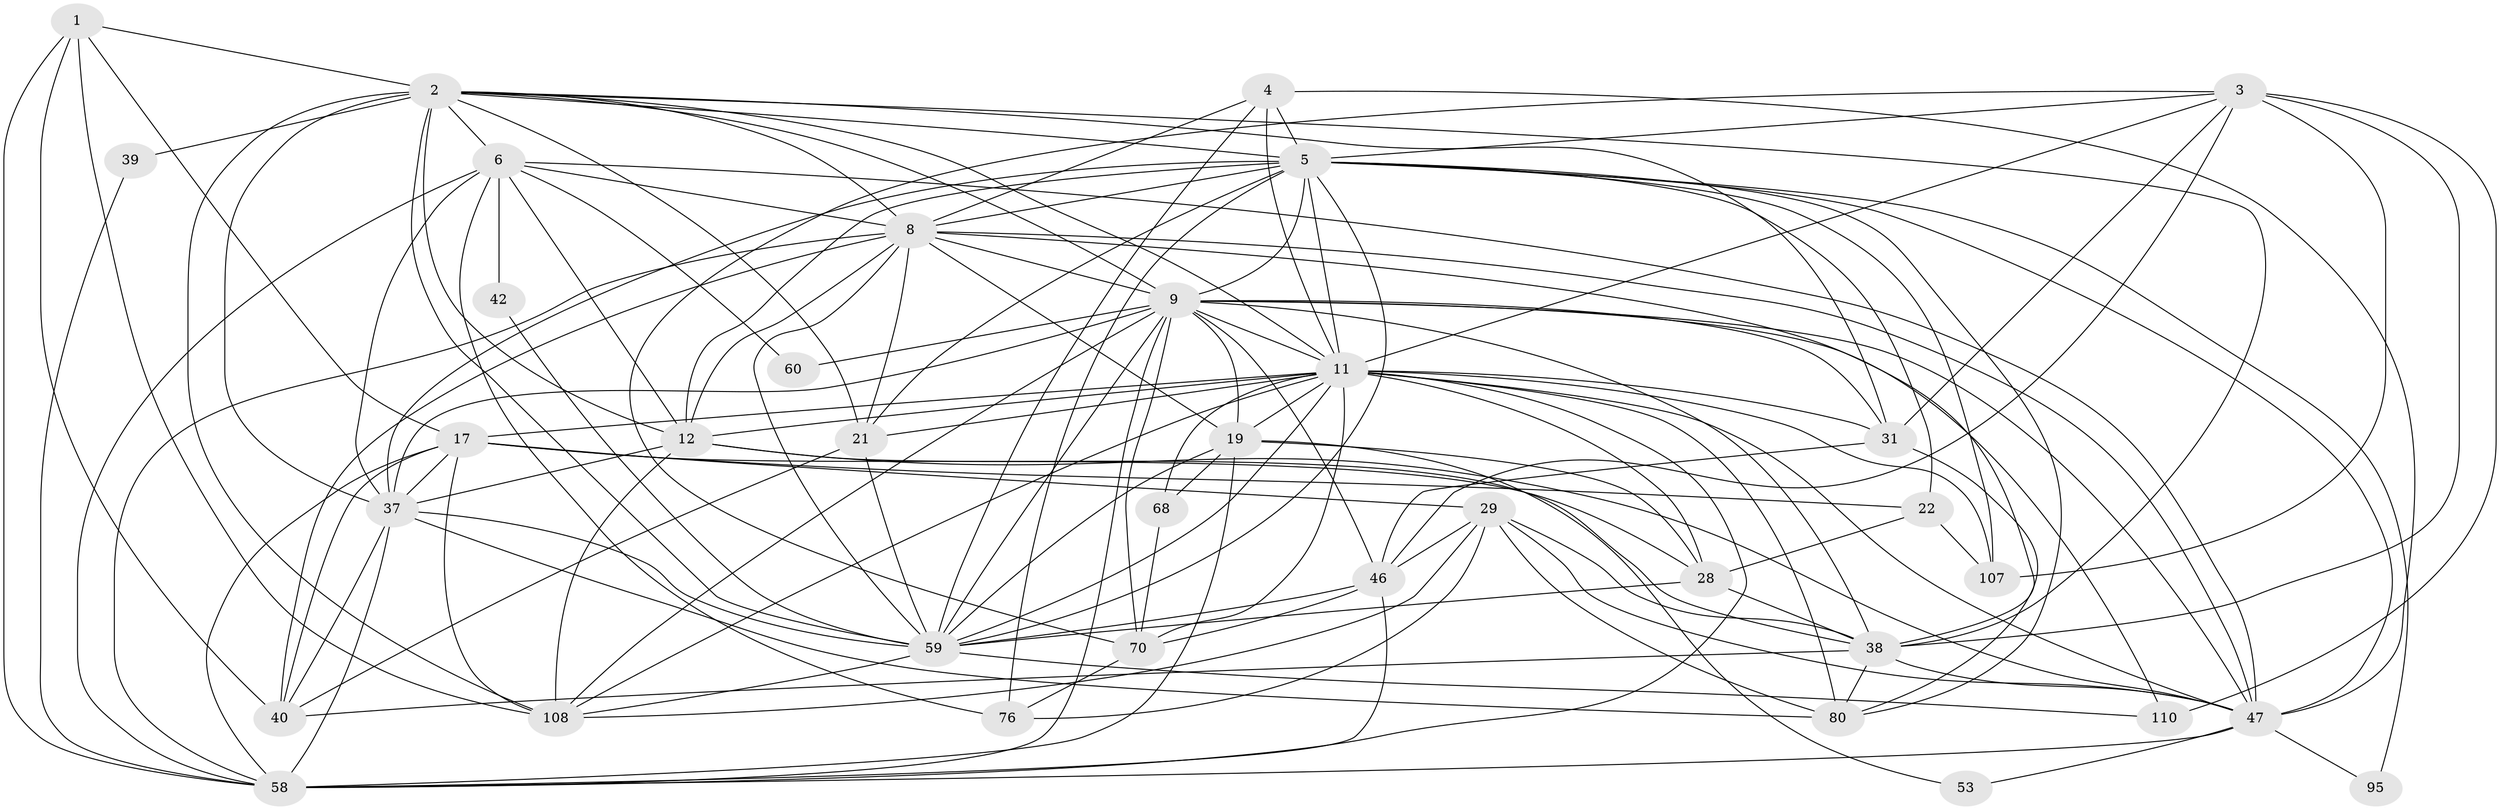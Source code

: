// original degree distribution, {2: 0.12195121951219512, 4: 0.3333333333333333, 5: 0.15447154471544716, 3: 0.2601626016260163, 8: 0.024390243902439025, 6: 0.06504065040650407, 7: 0.04065040650406504}
// Generated by graph-tools (version 1.1) at 2025/18/03/04/25 18:18:46]
// undirected, 36 vertices, 137 edges
graph export_dot {
graph [start="1"]
  node [color=gray90,style=filled];
  1 [super="+66+102"];
  2 [super="+118+7+48+96"];
  3 [super="+20+81"];
  4 [super="+24"];
  5 [super="+13+123+18+26+62"];
  6 [super="+10+109"];
  8 [super="+89+23+77"];
  9 [super="+32+25+16+85+113"];
  11 [super="+41+15+103"];
  12 [super="+14+98"];
  17 [super="+61+90+65"];
  19 [super="+82+44"];
  21 [super="+112+54"];
  22;
  28 [super="+45"];
  29 [super="+30+99+35"];
  31 [super="+74"];
  37 [super="+101+79+63"];
  38 [super="+50+55+71"];
  39;
  40 [super="+93+105"];
  42;
  46 [super="+78+69+106"];
  47 [super="+57+86+87"];
  53;
  58 [super="+120+73"];
  59 [super="+97+67"];
  60;
  68;
  70 [super="+115+84"];
  76;
  80 [super="+104"];
  95;
  107;
  108 [super="+119"];
  110;
  1 -- 40;
  1 -- 2;
  1 -- 108;
  1 -- 58;
  1 -- 17;
  2 -- 108 [weight=2];
  2 -- 39 [weight=2];
  2 -- 31 [weight=2];
  2 -- 6;
  2 -- 37;
  2 -- 9;
  2 -- 21;
  2 -- 11;
  2 -- 12;
  2 -- 5;
  2 -- 38;
  2 -- 8;
  2 -- 59 [weight=2];
  3 -- 110;
  3 -- 107;
  3 -- 11;
  3 -- 5;
  3 -- 70;
  3 -- 31;
  3 -- 46;
  3 -- 38;
  4 -- 59;
  4 -- 11;
  4 -- 47;
  4 -- 5 [weight=2];
  4 -- 8;
  5 -- 37;
  5 -- 22;
  5 -- 107;
  5 -- 47;
  5 -- 95;
  5 -- 9 [weight=2];
  5 -- 21;
  5 -- 11;
  5 -- 76;
  5 -- 8;
  5 -- 80;
  5 -- 59;
  5 -- 12;
  6 -- 12;
  6 -- 58;
  6 -- 42;
  6 -- 76;
  6 -- 60;
  6 -- 47;
  6 -- 8;
  6 -- 37;
  8 -- 12 [weight=3];
  8 -- 38;
  8 -- 9 [weight=2];
  8 -- 47;
  8 -- 19 [weight=2];
  8 -- 58 [weight=2];
  8 -- 21;
  8 -- 40;
  8 -- 59;
  9 -- 108;
  9 -- 60;
  9 -- 31;
  9 -- 47;
  9 -- 58;
  9 -- 11 [weight=3];
  9 -- 37;
  9 -- 38;
  9 -- 46 [weight=2];
  9 -- 110;
  9 -- 19;
  9 -- 70;
  9 -- 59 [weight=2];
  11 -- 68;
  11 -- 107;
  11 -- 80;
  11 -- 19;
  11 -- 31 [weight=2];
  11 -- 47;
  11 -- 70;
  11 -- 21;
  11 -- 58;
  11 -- 28 [weight=2];
  11 -- 17 [weight=2];
  11 -- 108;
  11 -- 12 [weight=2];
  11 -- 59;
  12 -- 108;
  12 -- 37;
  12 -- 47;
  12 -- 38;
  17 -- 29;
  17 -- 37;
  17 -- 22;
  17 -- 40;
  17 -- 28 [weight=2];
  17 -- 58;
  17 -- 108;
  19 -- 59;
  19 -- 68;
  19 -- 53;
  19 -- 28;
  19 -- 58;
  21 -- 40;
  21 -- 59;
  22 -- 107;
  22 -- 28;
  28 -- 59;
  28 -- 38;
  29 -- 76;
  29 -- 46;
  29 -- 47;
  29 -- 108;
  29 -- 80;
  29 -- 38;
  31 -- 46;
  31 -- 80;
  37 -- 40;
  37 -- 80;
  37 -- 58;
  37 -- 59;
  38 -- 40;
  38 -- 80;
  38 -- 47;
  39 -- 58;
  42 -- 59;
  46 -- 58;
  46 -- 70;
  46 -- 59;
  47 -- 95;
  47 -- 53;
  47 -- 58;
  59 -- 108;
  59 -- 110;
  68 -- 70;
  70 -- 76;
}

